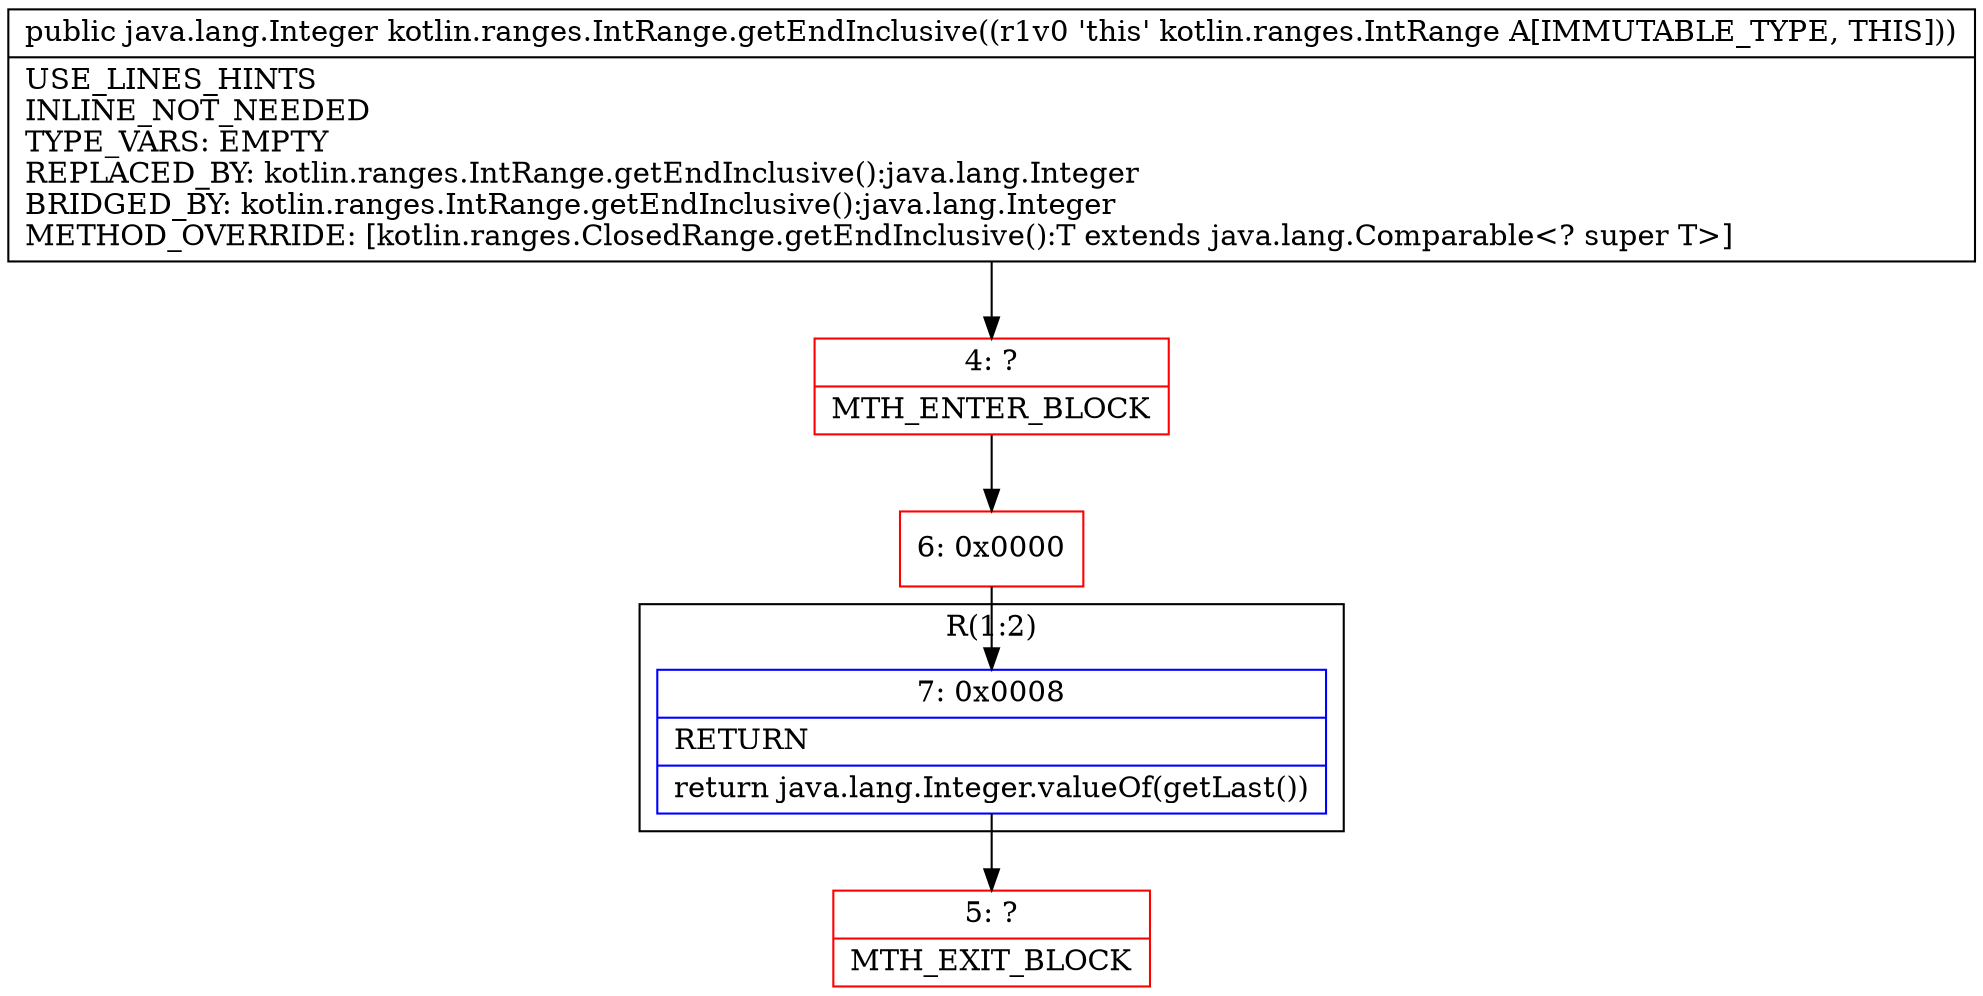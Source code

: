 digraph "CFG forkotlin.ranges.IntRange.getEndInclusive()Ljava\/lang\/Integer;" {
subgraph cluster_Region_178142210 {
label = "R(1:2)";
node [shape=record,color=blue];
Node_7 [shape=record,label="{7\:\ 0x0008|RETURN\l|return java.lang.Integer.valueOf(getLast())\l}"];
}
Node_4 [shape=record,color=red,label="{4\:\ ?|MTH_ENTER_BLOCK\l}"];
Node_6 [shape=record,color=red,label="{6\:\ 0x0000}"];
Node_5 [shape=record,color=red,label="{5\:\ ?|MTH_EXIT_BLOCK\l}"];
MethodNode[shape=record,label="{public java.lang.Integer kotlin.ranges.IntRange.getEndInclusive((r1v0 'this' kotlin.ranges.IntRange A[IMMUTABLE_TYPE, THIS]))  | USE_LINES_HINTS\lINLINE_NOT_NEEDED\lTYPE_VARS: EMPTY\lREPLACED_BY: kotlin.ranges.IntRange.getEndInclusive():java.lang.Integer\lBRIDGED_BY: kotlin.ranges.IntRange.getEndInclusive():java.lang.Integer\lMETHOD_OVERRIDE: [kotlin.ranges.ClosedRange.getEndInclusive():T extends java.lang.Comparable\<? super T\>]\l}"];
MethodNode -> Node_4;Node_7 -> Node_5;
Node_4 -> Node_6;
Node_6 -> Node_7;
}

